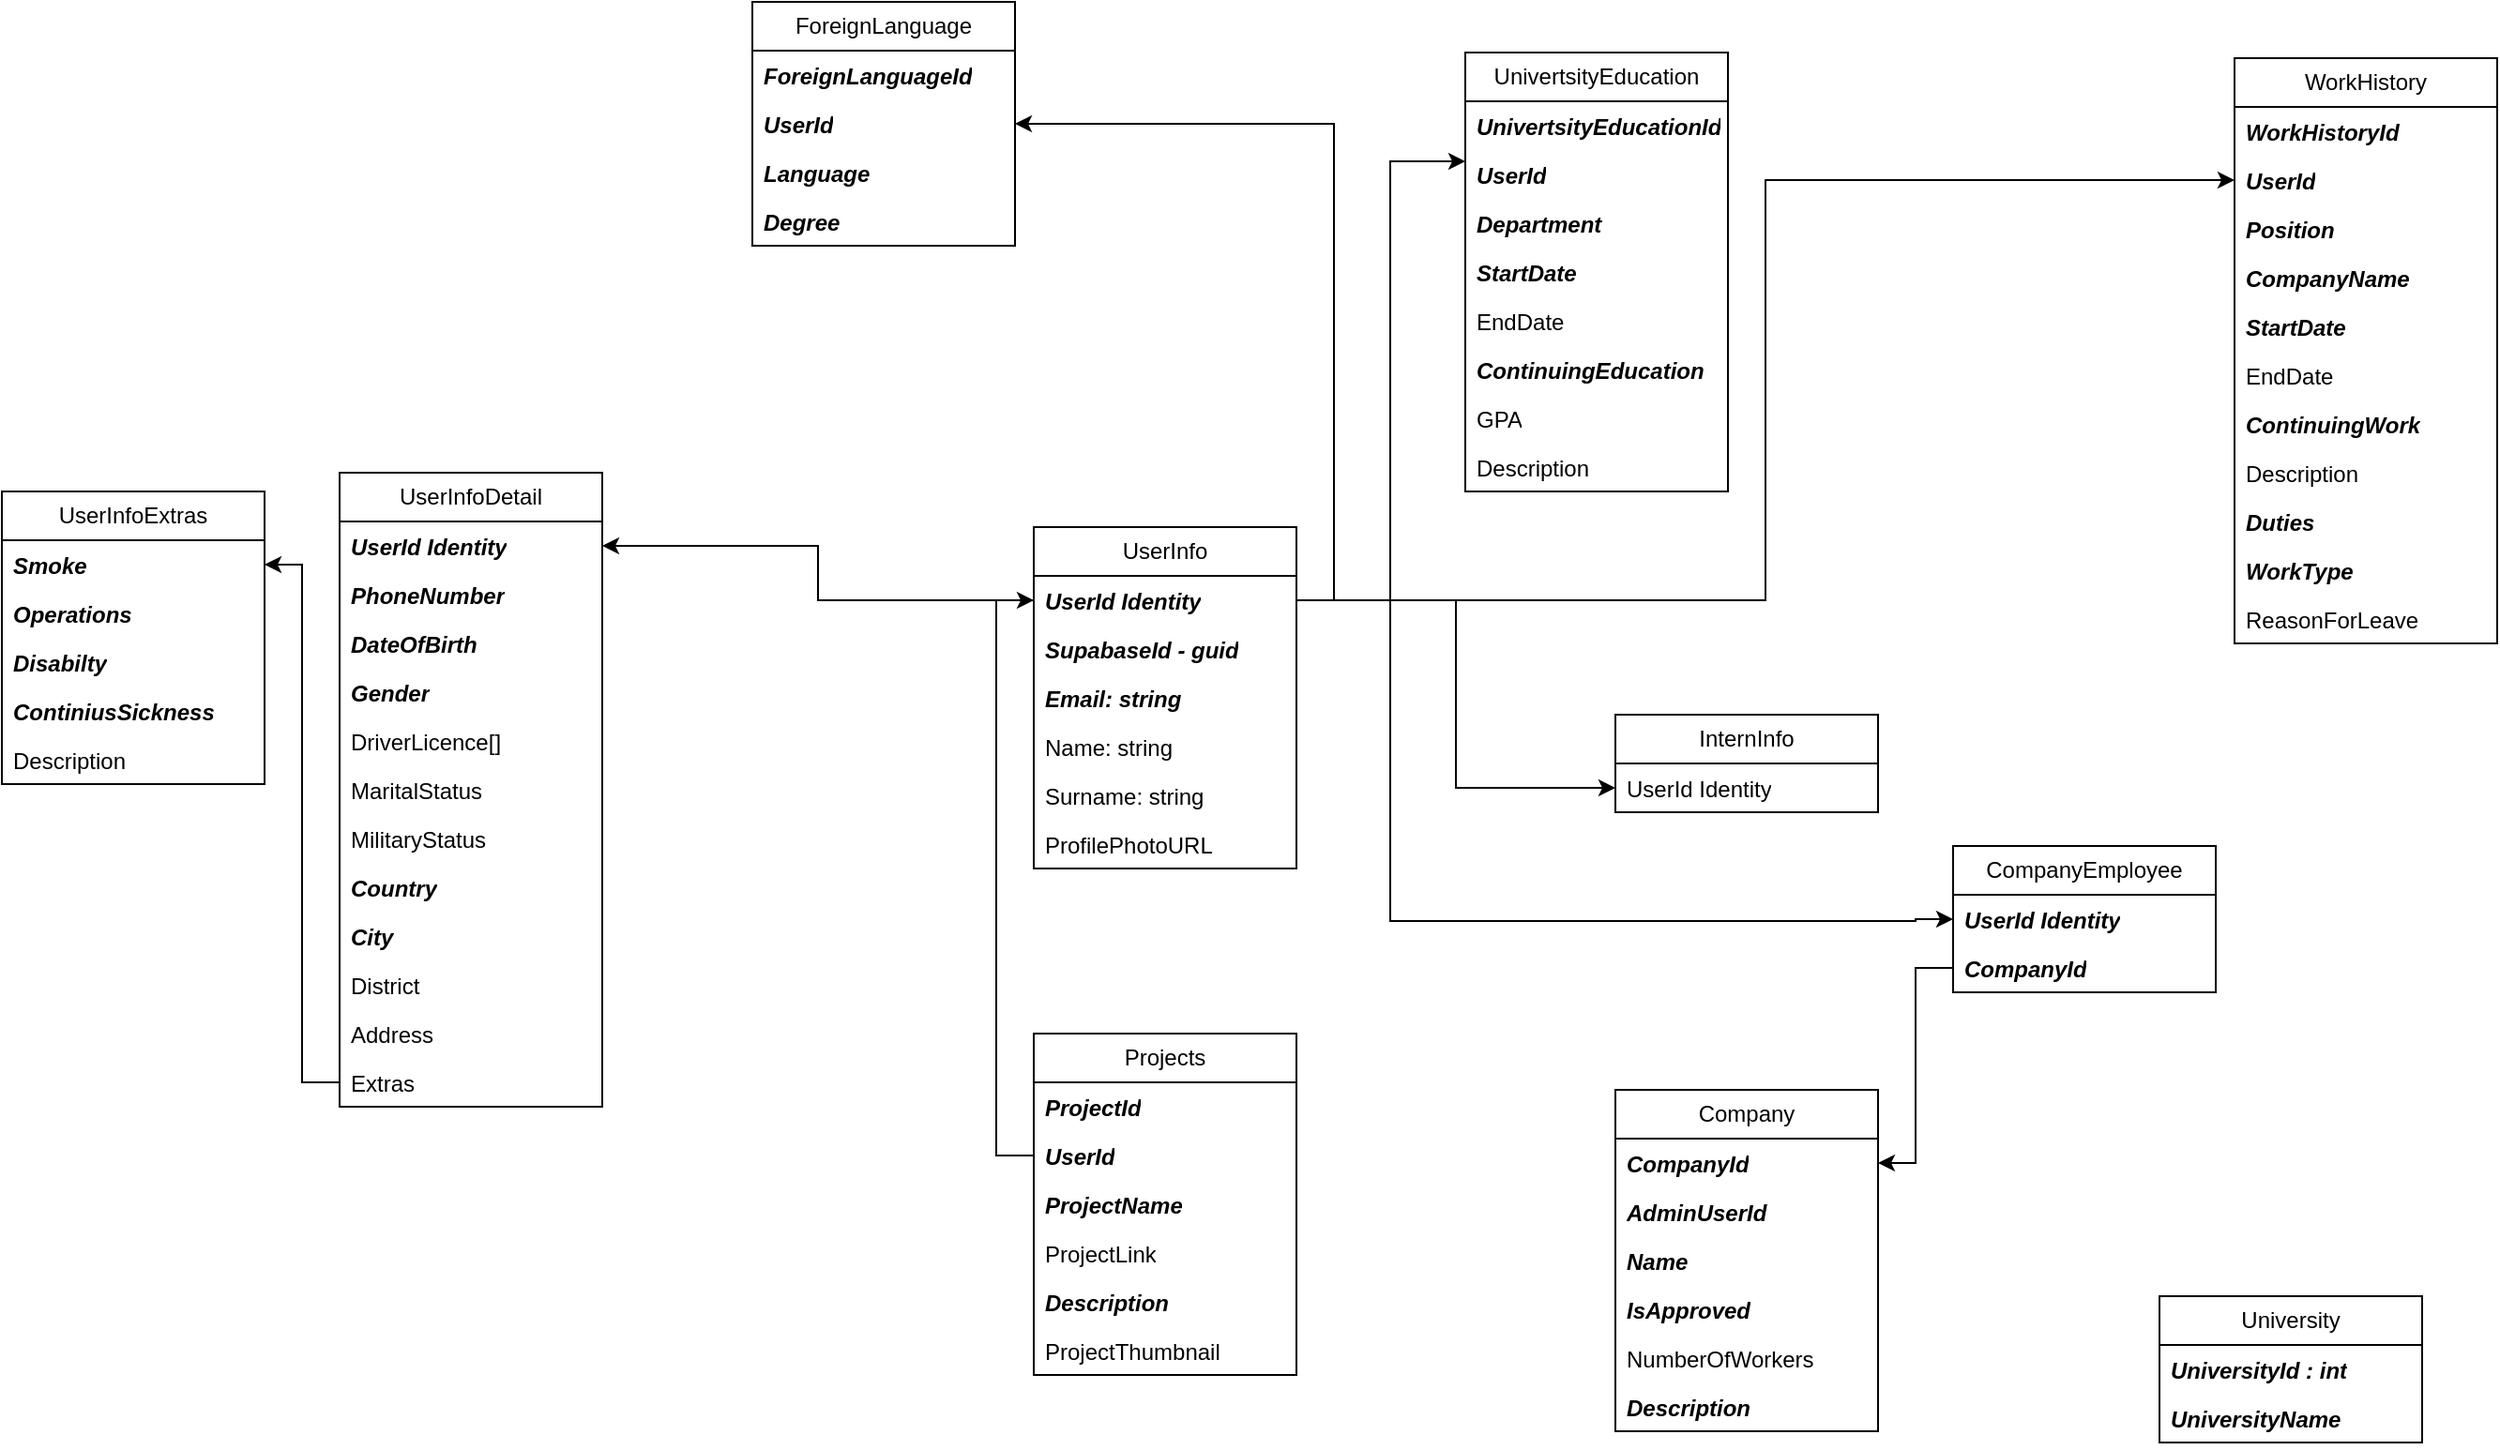 <mxfile version="22.1.2" type="device">
  <diagram name="Page-1" id="s6F18GEsM4EbtVcWNzjh">
    <mxGraphModel dx="1715" dy="983" grid="1" gridSize="10" guides="1" tooltips="1" connect="1" arrows="1" fold="1" page="1" pageScale="1" pageWidth="3300" pageHeight="4681" background="none" math="0" shadow="0">
      <root>
        <mxCell id="0" />
        <mxCell id="1" parent="0" />
        <mxCell id="lqYhAOdpuUQYqE6G7syJ-3" value="UserInfo" style="swimlane;fontStyle=0;childLayout=stackLayout;horizontal=1;startSize=26;fillColor=none;horizontalStack=0;resizeParent=1;resizeParentMax=0;resizeLast=0;collapsible=1;marginBottom=0;whiteSpace=wrap;html=1;" parent="1" vertex="1">
          <mxGeometry x="580" y="470" width="140" height="182" as="geometry" />
        </mxCell>
        <mxCell id="lqYhAOdpuUQYqE6G7syJ-4" value="&lt;i&gt;&lt;b&gt;UserId Identity&lt;/b&gt;&lt;/i&gt;" style="text;strokeColor=none;fillColor=none;align=left;verticalAlign=top;spacingLeft=4;spacingRight=4;overflow=hidden;rotatable=0;points=[[0,0.5],[1,0.5]];portConstraint=eastwest;whiteSpace=wrap;html=1;" parent="lqYhAOdpuUQYqE6G7syJ-3" vertex="1">
          <mxGeometry y="26" width="140" height="26" as="geometry" />
        </mxCell>
        <mxCell id="lqYhAOdpuUQYqE6G7syJ-5" value="&lt;b style=&quot;&quot;&gt;&lt;i&gt;SupabaseId - guid&lt;/i&gt;&lt;/b&gt;" style="text;strokeColor=none;fillColor=none;align=left;verticalAlign=top;spacingLeft=4;spacingRight=4;overflow=hidden;rotatable=0;points=[[0,0.5],[1,0.5]];portConstraint=eastwest;whiteSpace=wrap;html=1;" parent="lqYhAOdpuUQYqE6G7syJ-3" vertex="1">
          <mxGeometry y="52" width="140" height="26" as="geometry" />
        </mxCell>
        <mxCell id="lqYhAOdpuUQYqE6G7syJ-9" value="&lt;b&gt;&lt;i&gt;Email: string&lt;/i&gt;&lt;/b&gt;" style="text;strokeColor=none;fillColor=none;align=left;verticalAlign=top;spacingLeft=4;spacingRight=4;overflow=hidden;rotatable=0;points=[[0,0.5],[1,0.5]];portConstraint=eastwest;whiteSpace=wrap;html=1;" parent="lqYhAOdpuUQYqE6G7syJ-3" vertex="1">
          <mxGeometry y="78" width="140" height="26" as="geometry" />
        </mxCell>
        <mxCell id="lqYhAOdpuUQYqE6G7syJ-6" value="Name: string" style="text;strokeColor=none;fillColor=none;align=left;verticalAlign=top;spacingLeft=4;spacingRight=4;overflow=hidden;rotatable=0;points=[[0,0.5],[1,0.5]];portConstraint=eastwest;whiteSpace=wrap;html=1;" parent="lqYhAOdpuUQYqE6G7syJ-3" vertex="1">
          <mxGeometry y="104" width="140" height="26" as="geometry" />
        </mxCell>
        <mxCell id="lqYhAOdpuUQYqE6G7syJ-8" value="Surname: string" style="text;strokeColor=none;fillColor=none;align=left;verticalAlign=top;spacingLeft=4;spacingRight=4;overflow=hidden;rotatable=0;points=[[0,0.5],[1,0.5]];portConstraint=eastwest;whiteSpace=wrap;html=1;" parent="lqYhAOdpuUQYqE6G7syJ-3" vertex="1">
          <mxGeometry y="130" width="140" height="26" as="geometry" />
        </mxCell>
        <mxCell id="UpgVyHwDXyucy_4ogFwO-92" value="ProfilePhotoURL" style="text;strokeColor=none;fillColor=none;align=left;verticalAlign=top;spacingLeft=4;spacingRight=4;overflow=hidden;rotatable=0;points=[[0,0.5],[1,0.5]];portConstraint=eastwest;whiteSpace=wrap;html=1;" vertex="1" parent="lqYhAOdpuUQYqE6G7syJ-3">
          <mxGeometry y="156" width="140" height="26" as="geometry" />
        </mxCell>
        <mxCell id="lqYhAOdpuUQYqE6G7syJ-15" value="University" style="swimlane;fontStyle=0;childLayout=stackLayout;horizontal=1;startSize=26;fillColor=none;horizontalStack=0;resizeParent=1;resizeParentMax=0;resizeLast=0;collapsible=1;marginBottom=0;whiteSpace=wrap;html=1;" parent="1" vertex="1">
          <mxGeometry x="1180" y="880" width="140" height="78" as="geometry">
            <mxRectangle x="620" y="322" width="90" height="30" as="alternateBounds" />
          </mxGeometry>
        </mxCell>
        <mxCell id="lqYhAOdpuUQYqE6G7syJ-24" value="UniversityId : int" style="text;strokeColor=none;fillColor=none;align=left;verticalAlign=top;spacingLeft=4;spacingRight=4;overflow=hidden;rotatable=0;points=[[0,0.5],[1,0.5]];portConstraint=eastwest;whiteSpace=wrap;html=1;fontStyle=3" parent="lqYhAOdpuUQYqE6G7syJ-15" vertex="1">
          <mxGeometry y="26" width="140" height="26" as="geometry" />
        </mxCell>
        <mxCell id="lqYhAOdpuUQYqE6G7syJ-25" value="UniversityName" style="text;strokeColor=none;fillColor=none;align=left;verticalAlign=top;spacingLeft=4;spacingRight=4;overflow=hidden;rotatable=0;points=[[0,0.5],[1,0.5]];portConstraint=eastwest;whiteSpace=wrap;html=1;fontStyle=3" parent="lqYhAOdpuUQYqE6G7syJ-15" vertex="1">
          <mxGeometry y="52" width="140" height="26" as="geometry" />
        </mxCell>
        <mxCell id="lqYhAOdpuUQYqE6G7syJ-38" value="Projects" style="swimlane;fontStyle=0;childLayout=stackLayout;horizontal=1;startSize=26;fillColor=none;horizontalStack=0;resizeParent=1;resizeParentMax=0;resizeLast=0;collapsible=1;marginBottom=0;whiteSpace=wrap;html=1;" parent="1" vertex="1">
          <mxGeometry x="580" y="740" width="140" height="182" as="geometry">
            <mxRectangle x="200" y="540" width="80" height="30" as="alternateBounds" />
          </mxGeometry>
        </mxCell>
        <mxCell id="lqYhAOdpuUQYqE6G7syJ-39" value="&lt;b&gt;&lt;i&gt;ProjectId&lt;/i&gt;&lt;/b&gt;" style="text;strokeColor=none;fillColor=none;align=left;verticalAlign=top;spacingLeft=4;spacingRight=4;overflow=hidden;rotatable=0;points=[[0,0.5],[1,0.5]];portConstraint=eastwest;whiteSpace=wrap;html=1;" parent="lqYhAOdpuUQYqE6G7syJ-38" vertex="1">
          <mxGeometry y="26" width="140" height="26" as="geometry" />
        </mxCell>
        <mxCell id="lqYhAOdpuUQYqE6G7syJ-40" value="&lt;i&gt;&lt;b&gt;UserId&lt;/b&gt;&lt;/i&gt;" style="text;strokeColor=none;fillColor=none;align=left;verticalAlign=top;spacingLeft=4;spacingRight=4;overflow=hidden;rotatable=0;points=[[0,0.5],[1,0.5]];portConstraint=eastwest;whiteSpace=wrap;html=1;" parent="lqYhAOdpuUQYqE6G7syJ-38" vertex="1">
          <mxGeometry y="52" width="140" height="26" as="geometry" />
        </mxCell>
        <mxCell id="lqYhAOdpuUQYqE6G7syJ-41" value="&lt;b&gt;&lt;i&gt;ProjectName&lt;/i&gt;&lt;/b&gt;" style="text;strokeColor=none;fillColor=none;align=left;verticalAlign=top;spacingLeft=4;spacingRight=4;overflow=hidden;rotatable=0;points=[[0,0.5],[1,0.5]];portConstraint=eastwest;whiteSpace=wrap;html=1;" parent="lqYhAOdpuUQYqE6G7syJ-38" vertex="1">
          <mxGeometry y="78" width="140" height="26" as="geometry" />
        </mxCell>
        <mxCell id="lqYhAOdpuUQYqE6G7syJ-42" value="ProjectLink" style="text;strokeColor=none;fillColor=none;align=left;verticalAlign=top;spacingLeft=4;spacingRight=4;overflow=hidden;rotatable=0;points=[[0,0.5],[1,0.5]];portConstraint=eastwest;whiteSpace=wrap;html=1;" parent="lqYhAOdpuUQYqE6G7syJ-38" vertex="1">
          <mxGeometry y="104" width="140" height="26" as="geometry" />
        </mxCell>
        <mxCell id="UpgVyHwDXyucy_4ogFwO-111" value="&lt;b&gt;&lt;i&gt;Description&lt;/i&gt;&lt;/b&gt;" style="text;strokeColor=none;fillColor=none;align=left;verticalAlign=top;spacingLeft=4;spacingRight=4;overflow=hidden;rotatable=0;points=[[0,0.5],[1,0.5]];portConstraint=eastwest;whiteSpace=wrap;html=1;" vertex="1" parent="lqYhAOdpuUQYqE6G7syJ-38">
          <mxGeometry y="130" width="140" height="26" as="geometry" />
        </mxCell>
        <mxCell id="UpgVyHwDXyucy_4ogFwO-112" value="ProjectThumbnail" style="text;strokeColor=none;fillColor=none;align=left;verticalAlign=top;spacingLeft=4;spacingRight=4;overflow=hidden;rotatable=0;points=[[0,0.5],[1,0.5]];portConstraint=eastwest;whiteSpace=wrap;html=1;" vertex="1" parent="lqYhAOdpuUQYqE6G7syJ-38">
          <mxGeometry y="156" width="140" height="26" as="geometry" />
        </mxCell>
        <mxCell id="lqYhAOdpuUQYqE6G7syJ-45" style="edgeStyle=orthogonalEdgeStyle;rounded=0;orthogonalLoop=1;jettySize=auto;html=1;entryX=0;entryY=0.5;entryDx=0;entryDy=0;" parent="1" source="lqYhAOdpuUQYqE6G7syJ-40" target="lqYhAOdpuUQYqE6G7syJ-4" edge="1">
          <mxGeometry relative="1" as="geometry" />
        </mxCell>
        <mxCell id="UpgVyHwDXyucy_4ogFwO-1" value="InternInfo" style="swimlane;fontStyle=0;childLayout=stackLayout;horizontal=1;startSize=26;fillColor=none;horizontalStack=0;resizeParent=1;resizeParentMax=0;resizeLast=0;collapsible=1;marginBottom=0;whiteSpace=wrap;html=1;" vertex="1" parent="1">
          <mxGeometry x="890" y="570" width="140" height="52" as="geometry" />
        </mxCell>
        <mxCell id="UpgVyHwDXyucy_4ogFwO-2" value="UserId Identity" style="text;strokeColor=none;fillColor=none;align=left;verticalAlign=top;spacingLeft=4;spacingRight=4;overflow=hidden;rotatable=0;points=[[0,0.5],[1,0.5]];portConstraint=eastwest;whiteSpace=wrap;html=1;" vertex="1" parent="UpgVyHwDXyucy_4ogFwO-1">
          <mxGeometry y="26" width="140" height="26" as="geometry" />
        </mxCell>
        <mxCell id="UpgVyHwDXyucy_4ogFwO-9" style="edgeStyle=orthogonalEdgeStyle;rounded=0;orthogonalLoop=1;jettySize=auto;html=1;exitX=1;exitY=0.5;exitDx=0;exitDy=0;entryX=0;entryY=0.5;entryDx=0;entryDy=0;" edge="1" parent="1" source="lqYhAOdpuUQYqE6G7syJ-4" target="UpgVyHwDXyucy_4ogFwO-2">
          <mxGeometry relative="1" as="geometry">
            <mxPoint x="730" y="675" as="sourcePoint" />
            <mxPoint x="1080" y="548" as="targetPoint" />
          </mxGeometry>
        </mxCell>
        <mxCell id="UpgVyHwDXyucy_4ogFwO-10" value="CompanyEmployee" style="swimlane;fontStyle=0;childLayout=stackLayout;horizontal=1;startSize=26;fillColor=none;horizontalStack=0;resizeParent=1;resizeParentMax=0;resizeLast=0;collapsible=1;marginBottom=0;whiteSpace=wrap;html=1;" vertex="1" parent="1">
          <mxGeometry x="1070" y="640" width="140" height="78" as="geometry" />
        </mxCell>
        <mxCell id="UpgVyHwDXyucy_4ogFwO-11" value="UserId Identity" style="text;strokeColor=none;fillColor=none;align=left;verticalAlign=top;spacingLeft=4;spacingRight=4;overflow=hidden;rotatable=0;points=[[0,0.5],[1,0.5]];portConstraint=eastwest;whiteSpace=wrap;html=1;fontStyle=3" vertex="1" parent="UpgVyHwDXyucy_4ogFwO-10">
          <mxGeometry y="26" width="140" height="26" as="geometry" />
        </mxCell>
        <mxCell id="UpgVyHwDXyucy_4ogFwO-22" value="CompanyId" style="text;strokeColor=none;fillColor=none;align=left;verticalAlign=top;spacingLeft=4;spacingRight=4;overflow=hidden;rotatable=0;points=[[0,0.5],[1,0.5]];portConstraint=eastwest;whiteSpace=wrap;html=1;fontStyle=3" vertex="1" parent="UpgVyHwDXyucy_4ogFwO-10">
          <mxGeometry y="52" width="140" height="26" as="geometry" />
        </mxCell>
        <mxCell id="UpgVyHwDXyucy_4ogFwO-13" style="edgeStyle=orthogonalEdgeStyle;rounded=0;orthogonalLoop=1;jettySize=auto;html=1;exitX=1;exitY=0.5;exitDx=0;exitDy=0;entryX=0;entryY=0.5;entryDx=0;entryDy=0;" edge="1" parent="1" source="lqYhAOdpuUQYqE6G7syJ-4" target="UpgVyHwDXyucy_4ogFwO-11">
          <mxGeometry relative="1" as="geometry">
            <mxPoint x="730" y="675" as="sourcePoint" />
            <mxPoint x="1080" y="548" as="targetPoint" />
            <Array as="points">
              <mxPoint x="770" y="509" />
              <mxPoint x="770" y="680" />
              <mxPoint x="1050" y="680" />
            </Array>
          </mxGeometry>
        </mxCell>
        <mxCell id="UpgVyHwDXyucy_4ogFwO-15" value="Company" style="swimlane;fontStyle=0;childLayout=stackLayout;horizontal=1;startSize=26;fillColor=none;horizontalStack=0;resizeParent=1;resizeParentMax=0;resizeLast=0;collapsible=1;marginBottom=0;whiteSpace=wrap;html=1;" vertex="1" parent="1">
          <mxGeometry x="890" y="770" width="140" height="182" as="geometry" />
        </mxCell>
        <mxCell id="UpgVyHwDXyucy_4ogFwO-16" value="CompanyId" style="text;strokeColor=none;fillColor=none;align=left;verticalAlign=top;spacingLeft=4;spacingRight=4;overflow=hidden;rotatable=0;points=[[0,0.5],[1,0.5]];portConstraint=eastwest;whiteSpace=wrap;html=1;fontStyle=3" vertex="1" parent="UpgVyHwDXyucy_4ogFwO-15">
          <mxGeometry y="26" width="140" height="26" as="geometry" />
        </mxCell>
        <mxCell id="UpgVyHwDXyucy_4ogFwO-20" value="AdminUserId" style="text;strokeColor=none;fillColor=none;align=left;verticalAlign=top;spacingLeft=4;spacingRight=4;overflow=hidden;rotatable=0;points=[[0,0.5],[1,0.5]];portConstraint=eastwest;whiteSpace=wrap;html=1;fontStyle=3" vertex="1" parent="UpgVyHwDXyucy_4ogFwO-15">
          <mxGeometry y="52" width="140" height="26" as="geometry" />
        </mxCell>
        <mxCell id="UpgVyHwDXyucy_4ogFwO-113" value="Name" style="text;strokeColor=none;fillColor=none;align=left;verticalAlign=top;spacingLeft=4;spacingRight=4;overflow=hidden;rotatable=0;points=[[0,0.5],[1,0.5]];portConstraint=eastwest;whiteSpace=wrap;html=1;fontStyle=3" vertex="1" parent="UpgVyHwDXyucy_4ogFwO-15">
          <mxGeometry y="78" width="140" height="26" as="geometry" />
        </mxCell>
        <mxCell id="UpgVyHwDXyucy_4ogFwO-21" value="IsApproved" style="text;strokeColor=none;fillColor=none;align=left;verticalAlign=top;spacingLeft=4;spacingRight=4;overflow=hidden;rotatable=0;points=[[0,0.5],[1,0.5]];portConstraint=eastwest;whiteSpace=wrap;html=1;fontStyle=3" vertex="1" parent="UpgVyHwDXyucy_4ogFwO-15">
          <mxGeometry y="104" width="140" height="26" as="geometry" />
        </mxCell>
        <mxCell id="UpgVyHwDXyucy_4ogFwO-114" value="NumberOfWorkers" style="text;strokeColor=none;fillColor=none;align=left;verticalAlign=top;spacingLeft=4;spacingRight=4;overflow=hidden;rotatable=0;points=[[0,0.5],[1,0.5]];portConstraint=eastwest;whiteSpace=wrap;html=1;" vertex="1" parent="UpgVyHwDXyucy_4ogFwO-15">
          <mxGeometry y="130" width="140" height="26" as="geometry" />
        </mxCell>
        <mxCell id="UpgVyHwDXyucy_4ogFwO-115" value="Description" style="text;strokeColor=none;fillColor=none;align=left;verticalAlign=top;spacingLeft=4;spacingRight=4;overflow=hidden;rotatable=0;points=[[0,0.5],[1,0.5]];portConstraint=eastwest;whiteSpace=wrap;html=1;fontStyle=3" vertex="1" parent="UpgVyHwDXyucy_4ogFwO-15">
          <mxGeometry y="156" width="140" height="26" as="geometry" />
        </mxCell>
        <mxCell id="UpgVyHwDXyucy_4ogFwO-24" style="edgeStyle=orthogonalEdgeStyle;rounded=0;orthogonalLoop=1;jettySize=auto;html=1;exitX=0;exitY=0.5;exitDx=0;exitDy=0;entryX=1;entryY=0.5;entryDx=0;entryDy=0;" edge="1" parent="1" source="UpgVyHwDXyucy_4ogFwO-22" target="UpgVyHwDXyucy_4ogFwO-16">
          <mxGeometry relative="1" as="geometry" />
        </mxCell>
        <mxCell id="UpgVyHwDXyucy_4ogFwO-25" value="WorkHistory" style="swimlane;fontStyle=0;childLayout=stackLayout;horizontal=1;startSize=26;fillColor=none;horizontalStack=0;resizeParent=1;resizeParentMax=0;resizeLast=0;collapsible=1;marginBottom=0;whiteSpace=wrap;html=1;" vertex="1" parent="1">
          <mxGeometry x="1220" y="220" width="140" height="312" as="geometry" />
        </mxCell>
        <mxCell id="UpgVyHwDXyucy_4ogFwO-26" value="&lt;b&gt;&lt;i&gt;WorkHistoryId&lt;/i&gt;&lt;/b&gt;" style="text;strokeColor=none;fillColor=none;align=left;verticalAlign=top;spacingLeft=4;spacingRight=4;overflow=hidden;rotatable=0;points=[[0,0.5],[1,0.5]];portConstraint=eastwest;whiteSpace=wrap;html=1;" vertex="1" parent="UpgVyHwDXyucy_4ogFwO-25">
          <mxGeometry y="26" width="140" height="26" as="geometry" />
        </mxCell>
        <mxCell id="UpgVyHwDXyucy_4ogFwO-38" value="&lt;b&gt;&lt;i&gt;UserId&lt;/i&gt;&lt;/b&gt;" style="text;strokeColor=none;fillColor=none;align=left;verticalAlign=top;spacingLeft=4;spacingRight=4;overflow=hidden;rotatable=0;points=[[0,0.5],[1,0.5]];portConstraint=eastwest;whiteSpace=wrap;html=1;" vertex="1" parent="UpgVyHwDXyucy_4ogFwO-25">
          <mxGeometry y="52" width="140" height="26" as="geometry" />
        </mxCell>
        <mxCell id="UpgVyHwDXyucy_4ogFwO-27" value="&lt;b&gt;&lt;i&gt;Position&lt;/i&gt;&lt;/b&gt;" style="text;strokeColor=none;fillColor=none;align=left;verticalAlign=top;spacingLeft=4;spacingRight=4;overflow=hidden;rotatable=0;points=[[0,0.5],[1,0.5]];portConstraint=eastwest;whiteSpace=wrap;html=1;" vertex="1" parent="UpgVyHwDXyucy_4ogFwO-25">
          <mxGeometry y="78" width="140" height="26" as="geometry" />
        </mxCell>
        <mxCell id="UpgVyHwDXyucy_4ogFwO-94" value="&lt;b&gt;&lt;i&gt;CompanyName&lt;/i&gt;&lt;/b&gt;" style="text;strokeColor=none;fillColor=none;align=left;verticalAlign=top;spacingLeft=4;spacingRight=4;overflow=hidden;rotatable=0;points=[[0,0.5],[1,0.5]];portConstraint=eastwest;whiteSpace=wrap;html=1;" vertex="1" parent="UpgVyHwDXyucy_4ogFwO-25">
          <mxGeometry y="104" width="140" height="26" as="geometry" />
        </mxCell>
        <mxCell id="UpgVyHwDXyucy_4ogFwO-29" value="StartDate" style="text;strokeColor=none;fillColor=none;align=left;verticalAlign=top;spacingLeft=4;spacingRight=4;overflow=hidden;rotatable=0;points=[[0,0.5],[1,0.5]];portConstraint=eastwest;whiteSpace=wrap;html=1;fontStyle=3" vertex="1" parent="UpgVyHwDXyucy_4ogFwO-25">
          <mxGeometry y="130" width="140" height="26" as="geometry" />
        </mxCell>
        <mxCell id="UpgVyHwDXyucy_4ogFwO-30" value="EndDate" style="text;strokeColor=none;fillColor=none;align=left;verticalAlign=top;spacingLeft=4;spacingRight=4;overflow=hidden;rotatable=0;points=[[0,0.5],[1,0.5]];portConstraint=eastwest;whiteSpace=wrap;html=1;fontStyle=0" vertex="1" parent="UpgVyHwDXyucy_4ogFwO-25">
          <mxGeometry y="156" width="140" height="26" as="geometry" />
        </mxCell>
        <mxCell id="UpgVyHwDXyucy_4ogFwO-37" value="ContinuingWork" style="text;strokeColor=none;fillColor=none;align=left;verticalAlign=top;spacingLeft=4;spacingRight=4;overflow=hidden;rotatable=0;points=[[0,0.5],[1,0.5]];portConstraint=eastwest;whiteSpace=wrap;html=1;fontStyle=3" vertex="1" parent="UpgVyHwDXyucy_4ogFwO-25">
          <mxGeometry y="182" width="140" height="26" as="geometry" />
        </mxCell>
        <mxCell id="UpgVyHwDXyucy_4ogFwO-28" value="Description" style="text;strokeColor=none;fillColor=none;align=left;verticalAlign=top;spacingLeft=4;spacingRight=4;overflow=hidden;rotatable=0;points=[[0,0.5],[1,0.5]];portConstraint=eastwest;whiteSpace=wrap;html=1;fontStyle=0" vertex="1" parent="UpgVyHwDXyucy_4ogFwO-25">
          <mxGeometry y="208" width="140" height="26" as="geometry" />
        </mxCell>
        <mxCell id="UpgVyHwDXyucy_4ogFwO-95" value="Duties" style="text;strokeColor=none;fillColor=none;align=left;verticalAlign=top;spacingLeft=4;spacingRight=4;overflow=hidden;rotatable=0;points=[[0,0.5],[1,0.5]];portConstraint=eastwest;whiteSpace=wrap;html=1;fontStyle=3" vertex="1" parent="UpgVyHwDXyucy_4ogFwO-25">
          <mxGeometry y="234" width="140" height="26" as="geometry" />
        </mxCell>
        <mxCell id="UpgVyHwDXyucy_4ogFwO-96" value="WorkType" style="text;strokeColor=none;fillColor=none;align=left;verticalAlign=top;spacingLeft=4;spacingRight=4;overflow=hidden;rotatable=0;points=[[0,0.5],[1,0.5]];portConstraint=eastwest;whiteSpace=wrap;html=1;fontStyle=3" vertex="1" parent="UpgVyHwDXyucy_4ogFwO-25">
          <mxGeometry y="260" width="140" height="26" as="geometry" />
        </mxCell>
        <mxCell id="UpgVyHwDXyucy_4ogFwO-97" value="ReasonForLeave" style="text;strokeColor=none;fillColor=none;align=left;verticalAlign=top;spacingLeft=4;spacingRight=4;overflow=hidden;rotatable=0;points=[[0,0.5],[1,0.5]];portConstraint=eastwest;whiteSpace=wrap;html=1;" vertex="1" parent="UpgVyHwDXyucy_4ogFwO-25">
          <mxGeometry y="286" width="140" height="26" as="geometry" />
        </mxCell>
        <mxCell id="UpgVyHwDXyucy_4ogFwO-39" style="edgeStyle=orthogonalEdgeStyle;rounded=0;orthogonalLoop=1;jettySize=auto;html=1;exitX=1;exitY=0.5;exitDx=0;exitDy=0;" edge="1" parent="1" source="lqYhAOdpuUQYqE6G7syJ-4" target="UpgVyHwDXyucy_4ogFwO-38">
          <mxGeometry relative="1" as="geometry" />
        </mxCell>
        <mxCell id="UpgVyHwDXyucy_4ogFwO-43" value="UnivertsityEducation" style="swimlane;fontStyle=0;childLayout=stackLayout;horizontal=1;startSize=26;fillColor=none;horizontalStack=0;resizeParent=1;resizeParentMax=0;resizeLast=0;collapsible=1;marginBottom=0;whiteSpace=wrap;html=1;" vertex="1" parent="1">
          <mxGeometry x="810" y="217" width="140" height="234" as="geometry" />
        </mxCell>
        <mxCell id="UpgVyHwDXyucy_4ogFwO-44" value="&lt;b&gt;&lt;i&gt;UnivertsityEducationId&lt;/i&gt;&lt;/b&gt;" style="text;strokeColor=none;fillColor=none;align=left;verticalAlign=top;spacingLeft=4;spacingRight=4;overflow=hidden;rotatable=0;points=[[0,0.5],[1,0.5]];portConstraint=eastwest;whiteSpace=wrap;html=1;" vertex="1" parent="UpgVyHwDXyucy_4ogFwO-43">
          <mxGeometry y="26" width="140" height="26" as="geometry" />
        </mxCell>
        <mxCell id="UpgVyHwDXyucy_4ogFwO-45" value="&lt;b&gt;&lt;i&gt;UserId&lt;/i&gt;&lt;/b&gt;" style="text;strokeColor=none;fillColor=none;align=left;verticalAlign=top;spacingLeft=4;spacingRight=4;overflow=hidden;rotatable=0;points=[[0,0.5],[1,0.5]];portConstraint=eastwest;whiteSpace=wrap;html=1;" vertex="1" parent="UpgVyHwDXyucy_4ogFwO-43">
          <mxGeometry y="52" width="140" height="26" as="geometry" />
        </mxCell>
        <mxCell id="UpgVyHwDXyucy_4ogFwO-46" value="&lt;b&gt;&lt;i&gt;Department&lt;/i&gt;&lt;/b&gt;" style="text;strokeColor=none;fillColor=none;align=left;verticalAlign=top;spacingLeft=4;spacingRight=4;overflow=hidden;rotatable=0;points=[[0,0.5],[1,0.5]];portConstraint=eastwest;whiteSpace=wrap;html=1;" vertex="1" parent="UpgVyHwDXyucy_4ogFwO-43">
          <mxGeometry y="78" width="140" height="26" as="geometry" />
        </mxCell>
        <mxCell id="UpgVyHwDXyucy_4ogFwO-47" value="&lt;b&gt;&lt;i&gt;StartDate&lt;/i&gt;&lt;/b&gt;" style="text;strokeColor=none;fillColor=none;align=left;verticalAlign=top;spacingLeft=4;spacingRight=4;overflow=hidden;rotatable=0;points=[[0,0.5],[1,0.5]];portConstraint=eastwest;whiteSpace=wrap;html=1;" vertex="1" parent="UpgVyHwDXyucy_4ogFwO-43">
          <mxGeometry y="104" width="140" height="26" as="geometry" />
        </mxCell>
        <mxCell id="UpgVyHwDXyucy_4ogFwO-48" value="EndDate" style="text;strokeColor=none;fillColor=none;align=left;verticalAlign=top;spacingLeft=4;spacingRight=4;overflow=hidden;rotatable=0;points=[[0,0.5],[1,0.5]];portConstraint=eastwest;whiteSpace=wrap;html=1;" vertex="1" parent="UpgVyHwDXyucy_4ogFwO-43">
          <mxGeometry y="130" width="140" height="26" as="geometry" />
        </mxCell>
        <mxCell id="UpgVyHwDXyucy_4ogFwO-49" value="&lt;b&gt;&lt;i&gt;ContinuingEducation&lt;/i&gt;&lt;/b&gt;" style="text;strokeColor=none;fillColor=none;align=left;verticalAlign=top;spacingLeft=4;spacingRight=4;overflow=hidden;rotatable=0;points=[[0,0.5],[1,0.5]];portConstraint=eastwest;whiteSpace=wrap;html=1;" vertex="1" parent="UpgVyHwDXyucy_4ogFwO-43">
          <mxGeometry y="156" width="140" height="26" as="geometry" />
        </mxCell>
        <mxCell id="UpgVyHwDXyucy_4ogFwO-51" value="GPA" style="text;strokeColor=none;fillColor=none;align=left;verticalAlign=top;spacingLeft=4;spacingRight=4;overflow=hidden;rotatable=0;points=[[0,0.5],[1,0.5]];portConstraint=eastwest;whiteSpace=wrap;html=1;" vertex="1" parent="UpgVyHwDXyucy_4ogFwO-43">
          <mxGeometry y="182" width="140" height="26" as="geometry" />
        </mxCell>
        <mxCell id="UpgVyHwDXyucy_4ogFwO-50" value="Description" style="text;strokeColor=none;fillColor=none;align=left;verticalAlign=top;spacingLeft=4;spacingRight=4;overflow=hidden;rotatable=0;points=[[0,0.5],[1,0.5]];portConstraint=eastwest;whiteSpace=wrap;html=1;" vertex="1" parent="UpgVyHwDXyucy_4ogFwO-43">
          <mxGeometry y="208" width="140" height="26" as="geometry" />
        </mxCell>
        <mxCell id="UpgVyHwDXyucy_4ogFwO-52" style="edgeStyle=orthogonalEdgeStyle;rounded=0;orthogonalLoop=1;jettySize=auto;html=1;exitX=1;exitY=0.5;exitDx=0;exitDy=0;" edge="1" parent="1" source="lqYhAOdpuUQYqE6G7syJ-4" target="UpgVyHwDXyucy_4ogFwO-45">
          <mxGeometry relative="1" as="geometry">
            <Array as="points">
              <mxPoint x="770" y="509" />
              <mxPoint x="770" y="275" />
            </Array>
          </mxGeometry>
        </mxCell>
        <mxCell id="UpgVyHwDXyucy_4ogFwO-55" value="UserInfoDetail" style="swimlane;fontStyle=0;childLayout=stackLayout;horizontal=1;startSize=26;fillColor=none;horizontalStack=0;resizeParent=1;resizeParentMax=0;resizeLast=0;collapsible=1;marginBottom=0;whiteSpace=wrap;html=1;" vertex="1" parent="1">
          <mxGeometry x="210" y="441" width="140" height="338" as="geometry" />
        </mxCell>
        <mxCell id="UpgVyHwDXyucy_4ogFwO-56" value="&lt;b&gt;&lt;i&gt;UserId Identity&lt;/i&gt;&lt;/b&gt;" style="text;strokeColor=none;fillColor=none;align=left;verticalAlign=top;spacingLeft=4;spacingRight=4;overflow=hidden;rotatable=0;points=[[0,0.5],[1,0.5]];portConstraint=eastwest;whiteSpace=wrap;html=1;" vertex="1" parent="UpgVyHwDXyucy_4ogFwO-55">
          <mxGeometry y="26" width="140" height="26" as="geometry" />
        </mxCell>
        <mxCell id="UpgVyHwDXyucy_4ogFwO-61" value="&lt;b&gt;&lt;i&gt;PhoneNumber&lt;/i&gt;&lt;/b&gt;" style="text;strokeColor=none;fillColor=none;align=left;verticalAlign=top;spacingLeft=4;spacingRight=4;overflow=hidden;rotatable=0;points=[[0,0.5],[1,0.5]];portConstraint=eastwest;whiteSpace=wrap;html=1;" vertex="1" parent="UpgVyHwDXyucy_4ogFwO-55">
          <mxGeometry y="52" width="140" height="26" as="geometry" />
        </mxCell>
        <mxCell id="UpgVyHwDXyucy_4ogFwO-62" value="&lt;b&gt;&lt;i&gt;DateOfBirth&lt;/i&gt;&lt;/b&gt;" style="text;strokeColor=none;fillColor=none;align=left;verticalAlign=top;spacingLeft=4;spacingRight=4;overflow=hidden;rotatable=0;points=[[0,0.5],[1,0.5]];portConstraint=eastwest;whiteSpace=wrap;html=1;" vertex="1" parent="UpgVyHwDXyucy_4ogFwO-55">
          <mxGeometry y="78" width="140" height="26" as="geometry" />
        </mxCell>
        <mxCell id="UpgVyHwDXyucy_4ogFwO-63" value="&lt;b&gt;&lt;i&gt;Gender&lt;/i&gt;&lt;/b&gt;" style="text;strokeColor=none;fillColor=none;align=left;verticalAlign=top;spacingLeft=4;spacingRight=4;overflow=hidden;rotatable=0;points=[[0,0.5],[1,0.5]];portConstraint=eastwest;whiteSpace=wrap;html=1;" vertex="1" parent="UpgVyHwDXyucy_4ogFwO-55">
          <mxGeometry y="104" width="140" height="26" as="geometry" />
        </mxCell>
        <mxCell id="UpgVyHwDXyucy_4ogFwO-64" value="DriverLicence[]" style="text;strokeColor=none;fillColor=none;align=left;verticalAlign=top;spacingLeft=4;spacingRight=4;overflow=hidden;rotatable=0;points=[[0,0.5],[1,0.5]];portConstraint=eastwest;whiteSpace=wrap;html=1;" vertex="1" parent="UpgVyHwDXyucy_4ogFwO-55">
          <mxGeometry y="130" width="140" height="26" as="geometry" />
        </mxCell>
        <mxCell id="UpgVyHwDXyucy_4ogFwO-65" value="MaritalStatus" style="text;strokeColor=none;fillColor=none;align=left;verticalAlign=top;spacingLeft=4;spacingRight=4;overflow=hidden;rotatable=0;points=[[0,0.5],[1,0.5]];portConstraint=eastwest;whiteSpace=wrap;html=1;" vertex="1" parent="UpgVyHwDXyucy_4ogFwO-55">
          <mxGeometry y="156" width="140" height="26" as="geometry" />
        </mxCell>
        <mxCell id="UpgVyHwDXyucy_4ogFwO-66" value="MilitaryStatus" style="text;strokeColor=none;fillColor=none;align=left;verticalAlign=top;spacingLeft=4;spacingRight=4;overflow=hidden;rotatable=0;points=[[0,0.5],[1,0.5]];portConstraint=eastwest;whiteSpace=wrap;html=1;" vertex="1" parent="UpgVyHwDXyucy_4ogFwO-55">
          <mxGeometry y="182" width="140" height="26" as="geometry" />
        </mxCell>
        <mxCell id="UpgVyHwDXyucy_4ogFwO-67" value="&lt;b&gt;&lt;i&gt;Country&lt;/i&gt;&lt;/b&gt;" style="text;strokeColor=none;fillColor=none;align=left;verticalAlign=top;spacingLeft=4;spacingRight=4;overflow=hidden;rotatable=0;points=[[0,0.5],[1,0.5]];portConstraint=eastwest;whiteSpace=wrap;html=1;" vertex="1" parent="UpgVyHwDXyucy_4ogFwO-55">
          <mxGeometry y="208" width="140" height="26" as="geometry" />
        </mxCell>
        <mxCell id="UpgVyHwDXyucy_4ogFwO-68" value="&lt;b&gt;&lt;i&gt;City&lt;/i&gt;&lt;/b&gt;" style="text;strokeColor=none;fillColor=none;align=left;verticalAlign=top;spacingLeft=4;spacingRight=4;overflow=hidden;rotatable=0;points=[[0,0.5],[1,0.5]];portConstraint=eastwest;whiteSpace=wrap;html=1;" vertex="1" parent="UpgVyHwDXyucy_4ogFwO-55">
          <mxGeometry y="234" width="140" height="26" as="geometry" />
        </mxCell>
        <mxCell id="UpgVyHwDXyucy_4ogFwO-69" value="District" style="text;strokeColor=none;fillColor=none;align=left;verticalAlign=top;spacingLeft=4;spacingRight=4;overflow=hidden;rotatable=0;points=[[0,0.5],[1,0.5]];portConstraint=eastwest;whiteSpace=wrap;html=1;" vertex="1" parent="UpgVyHwDXyucy_4ogFwO-55">
          <mxGeometry y="260" width="140" height="26" as="geometry" />
        </mxCell>
        <mxCell id="UpgVyHwDXyucy_4ogFwO-70" value="Address" style="text;strokeColor=none;fillColor=none;align=left;verticalAlign=top;spacingLeft=4;spacingRight=4;overflow=hidden;rotatable=0;points=[[0,0.5],[1,0.5]];portConstraint=eastwest;whiteSpace=wrap;html=1;" vertex="1" parent="UpgVyHwDXyucy_4ogFwO-55">
          <mxGeometry y="286" width="140" height="26" as="geometry" />
        </mxCell>
        <mxCell id="UpgVyHwDXyucy_4ogFwO-71" value="Extras" style="text;strokeColor=none;fillColor=none;align=left;verticalAlign=top;spacingLeft=4;spacingRight=4;overflow=hidden;rotatable=0;points=[[0,0.5],[1,0.5]];portConstraint=eastwest;whiteSpace=wrap;html=1;" vertex="1" parent="UpgVyHwDXyucy_4ogFwO-55">
          <mxGeometry y="312" width="140" height="26" as="geometry" />
        </mxCell>
        <mxCell id="UpgVyHwDXyucy_4ogFwO-73" value="UserInfoExtras" style="swimlane;fontStyle=0;childLayout=stackLayout;horizontal=1;startSize=26;fillColor=none;horizontalStack=0;resizeParent=1;resizeParentMax=0;resizeLast=0;collapsible=1;marginBottom=0;whiteSpace=wrap;html=1;" vertex="1" parent="1">
          <mxGeometry x="30" y="451" width="140" height="156" as="geometry" />
        </mxCell>
        <mxCell id="UpgVyHwDXyucy_4ogFwO-86" value="&lt;b&gt;&lt;i&gt;Smoke&lt;/i&gt;&lt;/b&gt;" style="text;strokeColor=none;fillColor=none;align=left;verticalAlign=top;spacingLeft=4;spacingRight=4;overflow=hidden;rotatable=0;points=[[0,0.5],[1,0.5]];portConstraint=eastwest;whiteSpace=wrap;html=1;" vertex="1" parent="UpgVyHwDXyucy_4ogFwO-73">
          <mxGeometry y="26" width="140" height="26" as="geometry" />
        </mxCell>
        <mxCell id="UpgVyHwDXyucy_4ogFwO-88" value="&lt;b&gt;&lt;i&gt;Operations&lt;/i&gt;&lt;/b&gt;" style="text;strokeColor=none;fillColor=none;align=left;verticalAlign=top;spacingLeft=4;spacingRight=4;overflow=hidden;rotatable=0;points=[[0,0.5],[1,0.5]];portConstraint=eastwest;whiteSpace=wrap;html=1;" vertex="1" parent="UpgVyHwDXyucy_4ogFwO-73">
          <mxGeometry y="52" width="140" height="26" as="geometry" />
        </mxCell>
        <mxCell id="UpgVyHwDXyucy_4ogFwO-89" value="&lt;b&gt;&lt;i&gt;Disabilty&lt;/i&gt;&lt;/b&gt;" style="text;strokeColor=none;fillColor=none;align=left;verticalAlign=top;spacingLeft=4;spacingRight=4;overflow=hidden;rotatable=0;points=[[0,0.5],[1,0.5]];portConstraint=eastwest;whiteSpace=wrap;html=1;" vertex="1" parent="UpgVyHwDXyucy_4ogFwO-73">
          <mxGeometry y="78" width="140" height="26" as="geometry" />
        </mxCell>
        <mxCell id="UpgVyHwDXyucy_4ogFwO-90" value="&lt;b&gt;&lt;i&gt;ContiniusSickness&lt;/i&gt;&lt;/b&gt;" style="text;strokeColor=none;fillColor=none;align=left;verticalAlign=top;spacingLeft=4;spacingRight=4;overflow=hidden;rotatable=0;points=[[0,0.5],[1,0.5]];portConstraint=eastwest;whiteSpace=wrap;html=1;" vertex="1" parent="UpgVyHwDXyucy_4ogFwO-73">
          <mxGeometry y="104" width="140" height="26" as="geometry" />
        </mxCell>
        <mxCell id="UpgVyHwDXyucy_4ogFwO-91" value="Description" style="text;strokeColor=none;fillColor=none;align=left;verticalAlign=top;spacingLeft=4;spacingRight=4;overflow=hidden;rotatable=0;points=[[0,0.5],[1,0.5]];portConstraint=eastwest;whiteSpace=wrap;html=1;" vertex="1" parent="UpgVyHwDXyucy_4ogFwO-73">
          <mxGeometry y="130" width="140" height="26" as="geometry" />
        </mxCell>
        <mxCell id="UpgVyHwDXyucy_4ogFwO-93" style="edgeStyle=orthogonalEdgeStyle;rounded=0;orthogonalLoop=1;jettySize=auto;html=1;exitX=0;exitY=0.5;exitDx=0;exitDy=0;" edge="1" parent="1" source="lqYhAOdpuUQYqE6G7syJ-4" target="UpgVyHwDXyucy_4ogFwO-56">
          <mxGeometry relative="1" as="geometry" />
        </mxCell>
        <mxCell id="UpgVyHwDXyucy_4ogFwO-99" value="ForeignLanguage" style="swimlane;fontStyle=0;childLayout=stackLayout;horizontal=1;startSize=26;fillColor=none;horizontalStack=0;resizeParent=1;resizeParentMax=0;resizeLast=0;collapsible=1;marginBottom=0;whiteSpace=wrap;html=1;" vertex="1" parent="1">
          <mxGeometry x="430" y="190" width="140" height="130" as="geometry" />
        </mxCell>
        <mxCell id="UpgVyHwDXyucy_4ogFwO-100" value="&lt;b&gt;&lt;i&gt;ForeignLanguageId&lt;/i&gt;&lt;/b&gt;" style="text;strokeColor=none;fillColor=none;align=left;verticalAlign=top;spacingLeft=4;spacingRight=4;overflow=hidden;rotatable=0;points=[[0,0.5],[1,0.5]];portConstraint=eastwest;whiteSpace=wrap;html=1;" vertex="1" parent="UpgVyHwDXyucy_4ogFwO-99">
          <mxGeometry y="26" width="140" height="26" as="geometry" />
        </mxCell>
        <mxCell id="UpgVyHwDXyucy_4ogFwO-101" value="&lt;b&gt;&lt;i&gt;UserId&lt;/i&gt;&lt;/b&gt;" style="text;strokeColor=none;fillColor=none;align=left;verticalAlign=top;spacingLeft=4;spacingRight=4;overflow=hidden;rotatable=0;points=[[0,0.5],[1,0.5]];portConstraint=eastwest;whiteSpace=wrap;html=1;" vertex="1" parent="UpgVyHwDXyucy_4ogFwO-99">
          <mxGeometry y="52" width="140" height="26" as="geometry" />
        </mxCell>
        <mxCell id="UpgVyHwDXyucy_4ogFwO-108" value="&lt;b&gt;&lt;i&gt;Language&lt;/i&gt;&lt;/b&gt;" style="text;strokeColor=none;fillColor=none;align=left;verticalAlign=top;spacingLeft=4;spacingRight=4;overflow=hidden;rotatable=0;points=[[0,0.5],[1,0.5]];portConstraint=eastwest;whiteSpace=wrap;html=1;" vertex="1" parent="UpgVyHwDXyucy_4ogFwO-99">
          <mxGeometry y="78" width="140" height="26" as="geometry" />
        </mxCell>
        <mxCell id="UpgVyHwDXyucy_4ogFwO-109" value="&lt;b&gt;&lt;i&gt;Degree&lt;/i&gt;&lt;/b&gt;" style="text;strokeColor=none;fillColor=none;align=left;verticalAlign=top;spacingLeft=4;spacingRight=4;overflow=hidden;rotatable=0;points=[[0,0.5],[1,0.5]];portConstraint=eastwest;whiteSpace=wrap;html=1;" vertex="1" parent="UpgVyHwDXyucy_4ogFwO-99">
          <mxGeometry y="104" width="140" height="26" as="geometry" />
        </mxCell>
        <mxCell id="UpgVyHwDXyucy_4ogFwO-98" style="edgeStyle=orthogonalEdgeStyle;rounded=0;orthogonalLoop=1;jettySize=auto;html=1;exitX=1;exitY=0.5;exitDx=0;exitDy=0;entryX=1;entryY=0.5;entryDx=0;entryDy=0;" edge="1" parent="1" source="lqYhAOdpuUQYqE6G7syJ-4" target="UpgVyHwDXyucy_4ogFwO-101">
          <mxGeometry relative="1" as="geometry">
            <mxPoint x="610.0" y="360" as="targetPoint" />
          </mxGeometry>
        </mxCell>
        <mxCell id="UpgVyHwDXyucy_4ogFwO-110" style="edgeStyle=orthogonalEdgeStyle;rounded=0;orthogonalLoop=1;jettySize=auto;html=1;exitX=0;exitY=0.5;exitDx=0;exitDy=0;entryX=1;entryY=0.5;entryDx=0;entryDy=0;" edge="1" parent="1" source="UpgVyHwDXyucy_4ogFwO-71" target="UpgVyHwDXyucy_4ogFwO-86">
          <mxGeometry relative="1" as="geometry" />
        </mxCell>
      </root>
    </mxGraphModel>
  </diagram>
</mxfile>
